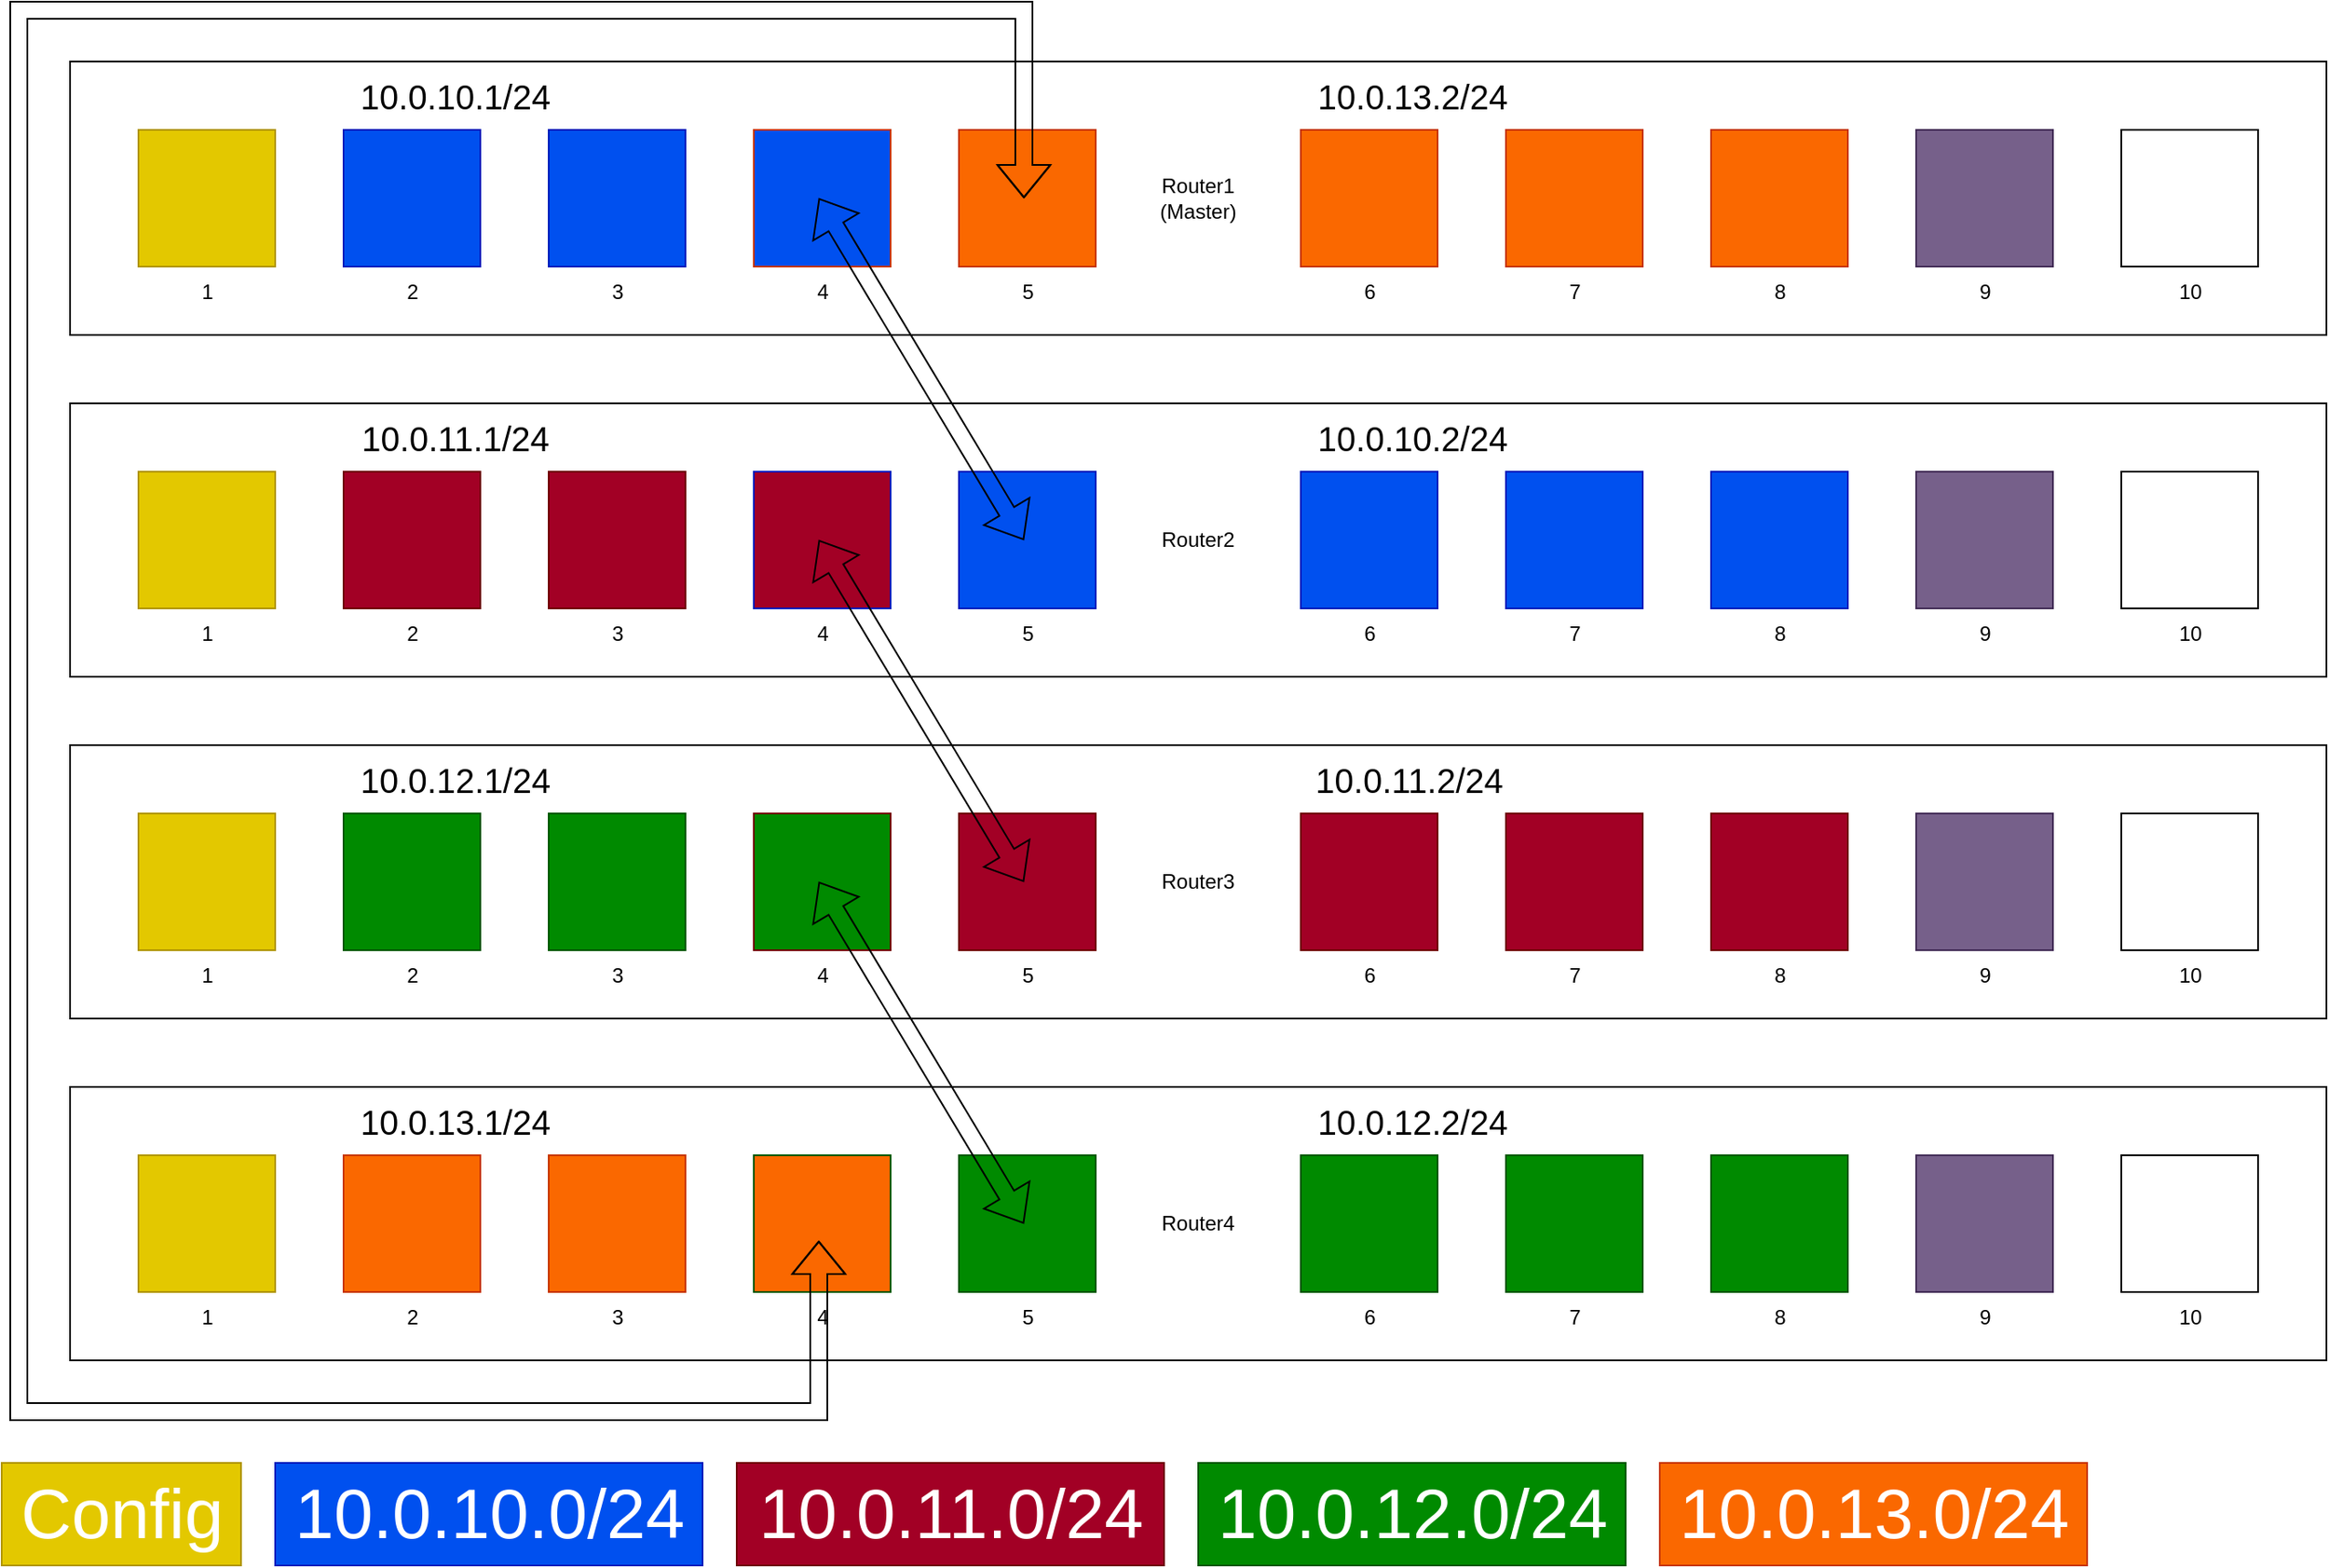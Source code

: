 <mxfile version="23.1.5" type="device">
  <diagram name="Seite-1" id="_wuY2rkhrtU45ImOQ87m">
    <mxGraphModel dx="1881" dy="1902" grid="1" gridSize="10" guides="1" tooltips="1" connect="1" arrows="1" fold="1" page="1" pageScale="1" pageWidth="827" pageHeight="1169" math="0" shadow="0">
      <root>
        <mxCell id="0" />
        <mxCell id="1" parent="0" />
        <mxCell id="zVq3PmwkcnL-uLRDvAJg-95" value="" style="group" parent="1" vertex="1" connectable="0">
          <mxGeometry y="600" width="1320" height="160" as="geometry" />
        </mxCell>
        <mxCell id="zVq3PmwkcnL-uLRDvAJg-96" value="Router4" style="rounded=0;whiteSpace=wrap;html=1;" parent="zVq3PmwkcnL-uLRDvAJg-95" vertex="1">
          <mxGeometry width="1320" height="160" as="geometry" />
        </mxCell>
        <mxCell id="zVq3PmwkcnL-uLRDvAJg-97" value="" style="rounded=0;whiteSpace=wrap;html=1;fillColor=#e3c800;fontColor=#000000;strokeColor=#B09500;" parent="zVq3PmwkcnL-uLRDvAJg-95" vertex="1">
          <mxGeometry x="40" y="40" width="80" height="80" as="geometry" />
        </mxCell>
        <mxCell id="zVq3PmwkcnL-uLRDvAJg-98" value="" style="rounded=0;whiteSpace=wrap;html=1;fillColor=#FA6800;fontColor=#000000;strokeColor=#C73500;" parent="zVq3PmwkcnL-uLRDvAJg-95" vertex="1">
          <mxGeometry x="160" y="40" width="80" height="80" as="geometry" />
        </mxCell>
        <mxCell id="zVq3PmwkcnL-uLRDvAJg-99" value="" style="rounded=0;whiteSpace=wrap;html=1;fillColor=#FA6800;fontColor=#000000;strokeColor=#C73500;" parent="zVq3PmwkcnL-uLRDvAJg-95" vertex="1">
          <mxGeometry x="280" y="40" width="80" height="80" as="geometry" />
        </mxCell>
        <mxCell id="zVq3PmwkcnL-uLRDvAJg-100" value="" style="rounded=0;whiteSpace=wrap;html=1;fillColor=#FA6800;fontColor=#ffffff;strokeColor=#005700;" parent="zVq3PmwkcnL-uLRDvAJg-95" vertex="1">
          <mxGeometry x="400" y="40" width="80" height="80" as="geometry" />
        </mxCell>
        <mxCell id="zVq3PmwkcnL-uLRDvAJg-101" value="" style="rounded=0;whiteSpace=wrap;html=1;fillColor=#008A00;fontColor=#ffffff;strokeColor=#005700;" parent="zVq3PmwkcnL-uLRDvAJg-95" vertex="1">
          <mxGeometry x="520" y="40" width="80" height="80" as="geometry" />
        </mxCell>
        <mxCell id="zVq3PmwkcnL-uLRDvAJg-102" value="" style="rounded=0;whiteSpace=wrap;html=1;fillColor=#008A00;fontColor=#ffffff;strokeColor=#005700;" parent="zVq3PmwkcnL-uLRDvAJg-95" vertex="1">
          <mxGeometry x="720" y="40" width="80" height="80" as="geometry" />
        </mxCell>
        <mxCell id="zVq3PmwkcnL-uLRDvAJg-103" value="" style="rounded=0;whiteSpace=wrap;html=1;fillColor=#008a00;fontColor=#ffffff;strokeColor=#005700;" parent="zVq3PmwkcnL-uLRDvAJg-95" vertex="1">
          <mxGeometry x="840" y="40" width="80" height="80" as="geometry" />
        </mxCell>
        <mxCell id="zVq3PmwkcnL-uLRDvAJg-104" value="" style="rounded=0;whiteSpace=wrap;html=1;fillColor=#008a00;fontColor=#ffffff;strokeColor=#005700;" parent="zVq3PmwkcnL-uLRDvAJg-95" vertex="1">
          <mxGeometry x="960" y="40" width="80" height="80" as="geometry" />
        </mxCell>
        <mxCell id="zVq3PmwkcnL-uLRDvAJg-105" value="" style="rounded=0;whiteSpace=wrap;html=1;fillColor=#76608a;fontColor=#ffffff;strokeColor=#432D57;" parent="zVq3PmwkcnL-uLRDvAJg-95" vertex="1">
          <mxGeometry x="1080" y="40" width="80" height="80" as="geometry" />
        </mxCell>
        <mxCell id="zVq3PmwkcnL-uLRDvAJg-106" value="" style="rounded=0;whiteSpace=wrap;html=1;" parent="zVq3PmwkcnL-uLRDvAJg-95" vertex="1">
          <mxGeometry x="1200" y="40" width="80" height="80" as="geometry" />
        </mxCell>
        <mxCell id="zVq3PmwkcnL-uLRDvAJg-107" value="1" style="text;html=1;align=center;verticalAlign=middle;resizable=0;points=[];autosize=1;strokeColor=none;fillColor=none;" parent="zVq3PmwkcnL-uLRDvAJg-95" vertex="1">
          <mxGeometry x="65" y="120" width="30" height="30" as="geometry" />
        </mxCell>
        <mxCell id="zVq3PmwkcnL-uLRDvAJg-108" value="2" style="text;html=1;align=center;verticalAlign=middle;resizable=0;points=[];autosize=1;strokeColor=none;fillColor=none;" parent="zVq3PmwkcnL-uLRDvAJg-95" vertex="1">
          <mxGeometry x="185" y="120" width="30" height="30" as="geometry" />
        </mxCell>
        <mxCell id="zVq3PmwkcnL-uLRDvAJg-109" value="3" style="text;html=1;align=center;verticalAlign=middle;resizable=0;points=[];autosize=1;strokeColor=none;fillColor=none;" parent="zVq3PmwkcnL-uLRDvAJg-95" vertex="1">
          <mxGeometry x="305" y="120" width="30" height="30" as="geometry" />
        </mxCell>
        <mxCell id="zVq3PmwkcnL-uLRDvAJg-110" value="4" style="text;html=1;align=center;verticalAlign=middle;resizable=0;points=[];autosize=1;strokeColor=none;fillColor=none;" parent="zVq3PmwkcnL-uLRDvAJg-95" vertex="1">
          <mxGeometry x="425" y="120" width="30" height="30" as="geometry" />
        </mxCell>
        <mxCell id="zVq3PmwkcnL-uLRDvAJg-111" value="5" style="text;html=1;align=center;verticalAlign=middle;resizable=0;points=[];autosize=1;strokeColor=none;fillColor=none;" parent="zVq3PmwkcnL-uLRDvAJg-95" vertex="1">
          <mxGeometry x="545" y="120" width="30" height="30" as="geometry" />
        </mxCell>
        <mxCell id="zVq3PmwkcnL-uLRDvAJg-112" value="6" style="text;html=1;align=center;verticalAlign=middle;resizable=0;points=[];autosize=1;strokeColor=none;fillColor=none;" parent="zVq3PmwkcnL-uLRDvAJg-95" vertex="1">
          <mxGeometry x="745" y="120" width="30" height="30" as="geometry" />
        </mxCell>
        <mxCell id="zVq3PmwkcnL-uLRDvAJg-113" value="7" style="text;html=1;align=center;verticalAlign=middle;resizable=0;points=[];autosize=1;strokeColor=none;fillColor=none;" parent="zVq3PmwkcnL-uLRDvAJg-95" vertex="1">
          <mxGeometry x="865" y="120" width="30" height="30" as="geometry" />
        </mxCell>
        <mxCell id="zVq3PmwkcnL-uLRDvAJg-114" value="8" style="text;html=1;align=center;verticalAlign=middle;resizable=0;points=[];autosize=1;strokeColor=none;fillColor=none;" parent="zVq3PmwkcnL-uLRDvAJg-95" vertex="1">
          <mxGeometry x="985" y="120" width="30" height="30" as="geometry" />
        </mxCell>
        <mxCell id="zVq3PmwkcnL-uLRDvAJg-115" value="9" style="text;html=1;align=center;verticalAlign=middle;resizable=0;points=[];autosize=1;strokeColor=none;fillColor=none;" parent="zVq3PmwkcnL-uLRDvAJg-95" vertex="1">
          <mxGeometry x="1105" y="120" width="30" height="30" as="geometry" />
        </mxCell>
        <mxCell id="zVq3PmwkcnL-uLRDvAJg-116" value="10" style="text;html=1;align=center;verticalAlign=middle;resizable=0;points=[];autosize=1;strokeColor=none;fillColor=none;" parent="zVq3PmwkcnL-uLRDvAJg-95" vertex="1">
          <mxGeometry x="1220" y="120" width="40" height="30" as="geometry" />
        </mxCell>
        <mxCell id="zVq3PmwkcnL-uLRDvAJg-170" value="&lt;span style=&quot;font-size: 20px;&quot;&gt;10.0.13.1/24&lt;/span&gt;" style="text;html=1;align=center;verticalAlign=middle;resizable=0;points=[];autosize=1;strokeColor=none;fillColor=none;" parent="zVq3PmwkcnL-uLRDvAJg-95" vertex="1">
          <mxGeometry x="160" width="130" height="40" as="geometry" />
        </mxCell>
        <mxCell id="zVq3PmwkcnL-uLRDvAJg-172" value="&lt;span style=&quot;font-size: 20px;&quot;&gt;10.0.12.2/24&lt;/span&gt;" style="text;html=1;align=center;verticalAlign=middle;resizable=0;points=[];autosize=1;strokeColor=none;fillColor=none;" parent="zVq3PmwkcnL-uLRDvAJg-95" vertex="1">
          <mxGeometry x="720" width="130" height="40" as="geometry" />
        </mxCell>
        <mxCell id="zVq3PmwkcnL-uLRDvAJg-117" value="" style="group;fillColor=#76608a;fontColor=#ffffff;strokeColor=#432D57;" parent="1" vertex="1" connectable="0">
          <mxGeometry y="400" width="1320" height="160" as="geometry" />
        </mxCell>
        <mxCell id="zVq3PmwkcnL-uLRDvAJg-118" value="Router3" style="rounded=0;whiteSpace=wrap;html=1;" parent="zVq3PmwkcnL-uLRDvAJg-117" vertex="1">
          <mxGeometry width="1320" height="160" as="geometry" />
        </mxCell>
        <mxCell id="zVq3PmwkcnL-uLRDvAJg-119" value="" style="rounded=0;whiteSpace=wrap;html=1;fillColor=#e3c800;fontColor=#000000;strokeColor=#B09500;" parent="zVq3PmwkcnL-uLRDvAJg-117" vertex="1">
          <mxGeometry x="40" y="40" width="80" height="80" as="geometry" />
        </mxCell>
        <mxCell id="zVq3PmwkcnL-uLRDvAJg-120" value="" style="rounded=0;whiteSpace=wrap;html=1;fillColor=#008A00;fontColor=#ffffff;strokeColor=#005700;" parent="zVq3PmwkcnL-uLRDvAJg-117" vertex="1">
          <mxGeometry x="160" y="40" width="80" height="80" as="geometry" />
        </mxCell>
        <mxCell id="zVq3PmwkcnL-uLRDvAJg-121" value="" style="rounded=0;whiteSpace=wrap;html=1;fillColor=#008A00;fontColor=#ffffff;strokeColor=#005700;" parent="zVq3PmwkcnL-uLRDvAJg-117" vertex="1">
          <mxGeometry x="280" y="40" width="80" height="80" as="geometry" />
        </mxCell>
        <mxCell id="zVq3PmwkcnL-uLRDvAJg-122" value="" style="rounded=0;whiteSpace=wrap;html=1;fillColor=#008A00;fontColor=#ffffff;strokeColor=#6F0000;" parent="zVq3PmwkcnL-uLRDvAJg-117" vertex="1">
          <mxGeometry x="400" y="40" width="80" height="80" as="geometry" />
        </mxCell>
        <mxCell id="zVq3PmwkcnL-uLRDvAJg-123" value="" style="rounded=0;whiteSpace=wrap;html=1;fillColor=#A20025;fontColor=#ffffff;strokeColor=#6F0000;" parent="zVq3PmwkcnL-uLRDvAJg-117" vertex="1">
          <mxGeometry x="520" y="40" width="80" height="80" as="geometry" />
        </mxCell>
        <mxCell id="zVq3PmwkcnL-uLRDvAJg-124" value="" style="rounded=0;whiteSpace=wrap;html=1;fillColor=#A20025;fontColor=#ffffff;strokeColor=#6F0000;" parent="zVq3PmwkcnL-uLRDvAJg-117" vertex="1">
          <mxGeometry x="720" y="40" width="80" height="80" as="geometry" />
        </mxCell>
        <mxCell id="zVq3PmwkcnL-uLRDvAJg-125" value="" style="rounded=0;whiteSpace=wrap;html=1;fillColor=#a20025;fontColor=#ffffff;strokeColor=#6F0000;" parent="zVq3PmwkcnL-uLRDvAJg-117" vertex="1">
          <mxGeometry x="840" y="40" width="80" height="80" as="geometry" />
        </mxCell>
        <mxCell id="zVq3PmwkcnL-uLRDvAJg-126" value="" style="rounded=0;whiteSpace=wrap;html=1;fillColor=#a20025;fontColor=#ffffff;strokeColor=#6F0000;" parent="zVq3PmwkcnL-uLRDvAJg-117" vertex="1">
          <mxGeometry x="960" y="40" width="80" height="80" as="geometry" />
        </mxCell>
        <mxCell id="zVq3PmwkcnL-uLRDvAJg-127" value="" style="rounded=0;whiteSpace=wrap;html=1;fillColor=#76608a;fontColor=#ffffff;strokeColor=#432D57;" parent="zVq3PmwkcnL-uLRDvAJg-117" vertex="1">
          <mxGeometry x="1080" y="40" width="80" height="80" as="geometry" />
        </mxCell>
        <mxCell id="zVq3PmwkcnL-uLRDvAJg-128" value="" style="rounded=0;whiteSpace=wrap;html=1;" parent="zVq3PmwkcnL-uLRDvAJg-117" vertex="1">
          <mxGeometry x="1200" y="40" width="80" height="80" as="geometry" />
        </mxCell>
        <mxCell id="zVq3PmwkcnL-uLRDvAJg-129" value="1" style="text;html=1;align=center;verticalAlign=middle;resizable=0;points=[];autosize=1;strokeColor=none;fillColor=none;" parent="zVq3PmwkcnL-uLRDvAJg-117" vertex="1">
          <mxGeometry x="65" y="120" width="30" height="30" as="geometry" />
        </mxCell>
        <mxCell id="zVq3PmwkcnL-uLRDvAJg-130" value="2" style="text;html=1;align=center;verticalAlign=middle;resizable=0;points=[];autosize=1;strokeColor=none;fillColor=none;" parent="zVq3PmwkcnL-uLRDvAJg-117" vertex="1">
          <mxGeometry x="185" y="120" width="30" height="30" as="geometry" />
        </mxCell>
        <mxCell id="zVq3PmwkcnL-uLRDvAJg-131" value="3" style="text;html=1;align=center;verticalAlign=middle;resizable=0;points=[];autosize=1;strokeColor=none;fillColor=none;" parent="zVq3PmwkcnL-uLRDvAJg-117" vertex="1">
          <mxGeometry x="305" y="120" width="30" height="30" as="geometry" />
        </mxCell>
        <mxCell id="zVq3PmwkcnL-uLRDvAJg-132" value="4" style="text;html=1;align=center;verticalAlign=middle;resizable=0;points=[];autosize=1;strokeColor=none;fillColor=none;" parent="zVq3PmwkcnL-uLRDvAJg-117" vertex="1">
          <mxGeometry x="425" y="120" width="30" height="30" as="geometry" />
        </mxCell>
        <mxCell id="zVq3PmwkcnL-uLRDvAJg-133" value="5" style="text;html=1;align=center;verticalAlign=middle;resizable=0;points=[];autosize=1;strokeColor=none;fillColor=none;" parent="zVq3PmwkcnL-uLRDvAJg-117" vertex="1">
          <mxGeometry x="545" y="120" width="30" height="30" as="geometry" />
        </mxCell>
        <mxCell id="zVq3PmwkcnL-uLRDvAJg-134" value="6" style="text;html=1;align=center;verticalAlign=middle;resizable=0;points=[];autosize=1;strokeColor=none;fillColor=none;" parent="zVq3PmwkcnL-uLRDvAJg-117" vertex="1">
          <mxGeometry x="745" y="120" width="30" height="30" as="geometry" />
        </mxCell>
        <mxCell id="zVq3PmwkcnL-uLRDvAJg-135" value="7" style="text;html=1;align=center;verticalAlign=middle;resizable=0;points=[];autosize=1;strokeColor=none;fillColor=none;" parent="zVq3PmwkcnL-uLRDvAJg-117" vertex="1">
          <mxGeometry x="865" y="120" width="30" height="30" as="geometry" />
        </mxCell>
        <mxCell id="zVq3PmwkcnL-uLRDvAJg-136" value="8" style="text;html=1;align=center;verticalAlign=middle;resizable=0;points=[];autosize=1;strokeColor=none;fillColor=none;" parent="zVq3PmwkcnL-uLRDvAJg-117" vertex="1">
          <mxGeometry x="985" y="120" width="30" height="30" as="geometry" />
        </mxCell>
        <mxCell id="zVq3PmwkcnL-uLRDvAJg-137" value="9" style="text;html=1;align=center;verticalAlign=middle;resizable=0;points=[];autosize=1;strokeColor=none;fillColor=none;" parent="zVq3PmwkcnL-uLRDvAJg-117" vertex="1">
          <mxGeometry x="1105" y="120" width="30" height="30" as="geometry" />
        </mxCell>
        <mxCell id="zVq3PmwkcnL-uLRDvAJg-138" value="10" style="text;html=1;align=center;verticalAlign=middle;resizable=0;points=[];autosize=1;strokeColor=none;fillColor=none;" parent="zVq3PmwkcnL-uLRDvAJg-117" vertex="1">
          <mxGeometry x="1220" y="120" width="40" height="30" as="geometry" />
        </mxCell>
        <mxCell id="zVq3PmwkcnL-uLRDvAJg-169" value="&lt;span style=&quot;font-size: 20px;&quot;&gt;10.0.12.1/24&lt;/span&gt;" style="text;html=1;align=center;verticalAlign=middle;resizable=0;points=[];autosize=1;strokeColor=none;fillColor=none;" parent="zVq3PmwkcnL-uLRDvAJg-117" vertex="1">
          <mxGeometry x="160" width="130" height="40" as="geometry" />
        </mxCell>
        <mxCell id="zVq3PmwkcnL-uLRDvAJg-171" value="&lt;span style=&quot;font-size: 20px;&quot;&gt;10.0.11.2/24&lt;/span&gt;" style="text;html=1;align=center;verticalAlign=middle;resizable=0;points=[];autosize=1;strokeColor=none;fillColor=none;" parent="zVq3PmwkcnL-uLRDvAJg-117" vertex="1">
          <mxGeometry x="718" width="130" height="40" as="geometry" />
        </mxCell>
        <mxCell id="zVq3PmwkcnL-uLRDvAJg-139" value="" style="group" parent="1" vertex="1" connectable="0">
          <mxGeometry y="200" width="1320" height="160" as="geometry" />
        </mxCell>
        <mxCell id="zVq3PmwkcnL-uLRDvAJg-140" value="Router2" style="rounded=0;whiteSpace=wrap;html=1;" parent="zVq3PmwkcnL-uLRDvAJg-139" vertex="1">
          <mxGeometry width="1320" height="160" as="geometry" />
        </mxCell>
        <mxCell id="zVq3PmwkcnL-uLRDvAJg-141" value="" style="rounded=0;whiteSpace=wrap;html=1;fillColor=#e3c800;fontColor=#000000;strokeColor=#B09500;" parent="zVq3PmwkcnL-uLRDvAJg-139" vertex="1">
          <mxGeometry x="40" y="40" width="80" height="80" as="geometry" />
        </mxCell>
        <mxCell id="zVq3PmwkcnL-uLRDvAJg-142" value="" style="rounded=0;whiteSpace=wrap;html=1;fillColor=#A20025;fontColor=#ffffff;strokeColor=#6F0000;" parent="zVq3PmwkcnL-uLRDvAJg-139" vertex="1">
          <mxGeometry x="160" y="40" width="80" height="80" as="geometry" />
        </mxCell>
        <mxCell id="zVq3PmwkcnL-uLRDvAJg-143" value="" style="rounded=0;whiteSpace=wrap;html=1;fillColor=#A20025;fontColor=#ffffff;strokeColor=#6F0000;" parent="zVq3PmwkcnL-uLRDvAJg-139" vertex="1">
          <mxGeometry x="280" y="40" width="80" height="80" as="geometry" />
        </mxCell>
        <mxCell id="zVq3PmwkcnL-uLRDvAJg-144" value="" style="rounded=0;whiteSpace=wrap;html=1;fillColor=#A20025;fontColor=#ffffff;strokeColor=#001DBC;" parent="zVq3PmwkcnL-uLRDvAJg-139" vertex="1">
          <mxGeometry x="400" y="40" width="80" height="80" as="geometry" />
        </mxCell>
        <mxCell id="zVq3PmwkcnL-uLRDvAJg-145" value="" style="rounded=0;whiteSpace=wrap;html=1;fillColor=#0050EF;fontColor=#ffffff;strokeColor=#001DBC;" parent="zVq3PmwkcnL-uLRDvAJg-139" vertex="1">
          <mxGeometry x="520" y="40" width="80" height="80" as="geometry" />
        </mxCell>
        <mxCell id="zVq3PmwkcnL-uLRDvAJg-146" value="" style="rounded=0;whiteSpace=wrap;html=1;fillColor=#0050EF;fontColor=#ffffff;strokeColor=#001DBC;" parent="zVq3PmwkcnL-uLRDvAJg-139" vertex="1">
          <mxGeometry x="720" y="40" width="80" height="80" as="geometry" />
        </mxCell>
        <mxCell id="zVq3PmwkcnL-uLRDvAJg-147" value="" style="rounded=0;whiteSpace=wrap;html=1;fillColor=#0050ef;fontColor=#ffffff;strokeColor=#001DBC;" parent="zVq3PmwkcnL-uLRDvAJg-139" vertex="1">
          <mxGeometry x="840" y="40" width="80" height="80" as="geometry" />
        </mxCell>
        <mxCell id="zVq3PmwkcnL-uLRDvAJg-148" value="" style="rounded=0;whiteSpace=wrap;html=1;fillColor=#0050ef;fontColor=#ffffff;strokeColor=#001DBC;" parent="zVq3PmwkcnL-uLRDvAJg-139" vertex="1">
          <mxGeometry x="960" y="40" width="80" height="80" as="geometry" />
        </mxCell>
        <mxCell id="zVq3PmwkcnL-uLRDvAJg-149" value="" style="rounded=0;whiteSpace=wrap;html=1;fillColor=#76608a;fontColor=#ffffff;strokeColor=#432D57;" parent="zVq3PmwkcnL-uLRDvAJg-139" vertex="1">
          <mxGeometry x="1080" y="40" width="80" height="80" as="geometry" />
        </mxCell>
        <mxCell id="zVq3PmwkcnL-uLRDvAJg-150" value="" style="rounded=0;whiteSpace=wrap;html=1;" parent="zVq3PmwkcnL-uLRDvAJg-139" vertex="1">
          <mxGeometry x="1200" y="40" width="80" height="80" as="geometry" />
        </mxCell>
        <mxCell id="zVq3PmwkcnL-uLRDvAJg-151" value="1" style="text;html=1;align=center;verticalAlign=middle;resizable=0;points=[];autosize=1;strokeColor=none;fillColor=none;" parent="zVq3PmwkcnL-uLRDvAJg-139" vertex="1">
          <mxGeometry x="65" y="120" width="30" height="30" as="geometry" />
        </mxCell>
        <mxCell id="zVq3PmwkcnL-uLRDvAJg-152" value="2" style="text;html=1;align=center;verticalAlign=middle;resizable=0;points=[];autosize=1;strokeColor=none;fillColor=none;" parent="zVq3PmwkcnL-uLRDvAJg-139" vertex="1">
          <mxGeometry x="185" y="120" width="30" height="30" as="geometry" />
        </mxCell>
        <mxCell id="zVq3PmwkcnL-uLRDvAJg-153" value="3" style="text;html=1;align=center;verticalAlign=middle;resizable=0;points=[];autosize=1;strokeColor=none;fillColor=none;" parent="zVq3PmwkcnL-uLRDvAJg-139" vertex="1">
          <mxGeometry x="305" y="120" width="30" height="30" as="geometry" />
        </mxCell>
        <mxCell id="zVq3PmwkcnL-uLRDvAJg-154" value="4" style="text;html=1;align=center;verticalAlign=middle;resizable=0;points=[];autosize=1;strokeColor=none;fillColor=none;" parent="zVq3PmwkcnL-uLRDvAJg-139" vertex="1">
          <mxGeometry x="425" y="120" width="30" height="30" as="geometry" />
        </mxCell>
        <mxCell id="zVq3PmwkcnL-uLRDvAJg-155" value="5" style="text;html=1;align=center;verticalAlign=middle;resizable=0;points=[];autosize=1;strokeColor=none;fillColor=none;" parent="zVq3PmwkcnL-uLRDvAJg-139" vertex="1">
          <mxGeometry x="545" y="120" width="30" height="30" as="geometry" />
        </mxCell>
        <mxCell id="zVq3PmwkcnL-uLRDvAJg-156" value="6" style="text;html=1;align=center;verticalAlign=middle;resizable=0;points=[];autosize=1;strokeColor=none;fillColor=none;" parent="zVq3PmwkcnL-uLRDvAJg-139" vertex="1">
          <mxGeometry x="745" y="120" width="30" height="30" as="geometry" />
        </mxCell>
        <mxCell id="zVq3PmwkcnL-uLRDvAJg-157" value="7" style="text;html=1;align=center;verticalAlign=middle;resizable=0;points=[];autosize=1;strokeColor=none;fillColor=none;" parent="zVq3PmwkcnL-uLRDvAJg-139" vertex="1">
          <mxGeometry x="865" y="120" width="30" height="30" as="geometry" />
        </mxCell>
        <mxCell id="zVq3PmwkcnL-uLRDvAJg-158" value="8" style="text;html=1;align=center;verticalAlign=middle;resizable=0;points=[];autosize=1;strokeColor=none;fillColor=none;" parent="zVq3PmwkcnL-uLRDvAJg-139" vertex="1">
          <mxGeometry x="985" y="120" width="30" height="30" as="geometry" />
        </mxCell>
        <mxCell id="zVq3PmwkcnL-uLRDvAJg-159" value="9" style="text;html=1;align=center;verticalAlign=middle;resizable=0;points=[];autosize=1;strokeColor=none;fillColor=none;" parent="zVq3PmwkcnL-uLRDvAJg-139" vertex="1">
          <mxGeometry x="1105" y="120" width="30" height="30" as="geometry" />
        </mxCell>
        <mxCell id="zVq3PmwkcnL-uLRDvAJg-160" value="10" style="text;html=1;align=center;verticalAlign=middle;resizable=0;points=[];autosize=1;strokeColor=none;fillColor=none;" parent="zVq3PmwkcnL-uLRDvAJg-139" vertex="1">
          <mxGeometry x="1220" y="120" width="40" height="30" as="geometry" />
        </mxCell>
        <mxCell id="zVq3PmwkcnL-uLRDvAJg-168" value="&lt;span style=&quot;font-size: 20px;&quot;&gt;10.0.11.1/24&lt;/span&gt;" style="text;html=1;align=center;verticalAlign=middle;resizable=0;points=[];autosize=1;strokeColor=none;fillColor=none;" parent="zVq3PmwkcnL-uLRDvAJg-139" vertex="1">
          <mxGeometry x="160" width="130" height="40" as="geometry" />
        </mxCell>
        <mxCell id="zVq3PmwkcnL-uLRDvAJg-173" value="&lt;span style=&quot;font-size: 20px;&quot;&gt;10.0.10.2/24&lt;/span&gt;" style="text;html=1;align=center;verticalAlign=middle;resizable=0;points=[];autosize=1;strokeColor=none;fillColor=none;" parent="zVq3PmwkcnL-uLRDvAJg-139" vertex="1">
          <mxGeometry x="720" width="130" height="40" as="geometry" />
        </mxCell>
        <mxCell id="zVq3PmwkcnL-uLRDvAJg-24" value="" style="group" parent="1" vertex="1" connectable="0">
          <mxGeometry width="1320" height="640" as="geometry" />
        </mxCell>
        <mxCell id="zVq3PmwkcnL-uLRDvAJg-23" value="Router1&lt;br&gt;(Master)" style="rounded=0;whiteSpace=wrap;html=1;" parent="zVq3PmwkcnL-uLRDvAJg-24" vertex="1">
          <mxGeometry width="1320" height="160" as="geometry" />
        </mxCell>
        <mxCell id="zVq3PmwkcnL-uLRDvAJg-2" value="" style="rounded=0;whiteSpace=wrap;html=1;fillColor=#e3c800;fontColor=#000000;strokeColor=#B09500;" parent="zVq3PmwkcnL-uLRDvAJg-24" vertex="1">
          <mxGeometry x="40" y="40" width="80" height="80" as="geometry" />
        </mxCell>
        <mxCell id="zVq3PmwkcnL-uLRDvAJg-3" value="" style="rounded=0;whiteSpace=wrap;html=1;fillColor=#0050EF;fontColor=#ffffff;strokeColor=#001DBC;" parent="zVq3PmwkcnL-uLRDvAJg-24" vertex="1">
          <mxGeometry x="160" y="40" width="80" height="80" as="geometry" />
        </mxCell>
        <mxCell id="zVq3PmwkcnL-uLRDvAJg-4" value="" style="rounded=0;whiteSpace=wrap;html=1;fillColor=#0050EF;fontColor=#ffffff;strokeColor=#001DBC;" parent="zVq3PmwkcnL-uLRDvAJg-24" vertex="1">
          <mxGeometry x="280" y="40" width="80" height="80" as="geometry" />
        </mxCell>
        <mxCell id="zVq3PmwkcnL-uLRDvAJg-5" value="" style="rounded=0;whiteSpace=wrap;html=1;fillColor=#0050EF;fontColor=#000000;strokeColor=#C73500;" parent="zVq3PmwkcnL-uLRDvAJg-24" vertex="1">
          <mxGeometry x="400" y="40" width="80" height="80" as="geometry" />
        </mxCell>
        <mxCell id="zVq3PmwkcnL-uLRDvAJg-6" value="" style="rounded=0;whiteSpace=wrap;html=1;fillColor=#FA6800;fontColor=#000000;strokeColor=#C73500;" parent="zVq3PmwkcnL-uLRDvAJg-24" vertex="1">
          <mxGeometry x="520" y="40" width="80" height="80" as="geometry" />
        </mxCell>
        <mxCell id="zVq3PmwkcnL-uLRDvAJg-7" value="" style="rounded=0;whiteSpace=wrap;html=1;fillColor=#FA6800;fontColor=#000000;strokeColor=#C73500;" parent="zVq3PmwkcnL-uLRDvAJg-24" vertex="1">
          <mxGeometry x="720" y="40" width="80" height="80" as="geometry" />
        </mxCell>
        <mxCell id="zVq3PmwkcnL-uLRDvAJg-8" value="" style="rounded=0;whiteSpace=wrap;html=1;fillColor=#fa6800;fontColor=#000000;strokeColor=#C73500;" parent="zVq3PmwkcnL-uLRDvAJg-24" vertex="1">
          <mxGeometry x="840" y="40" width="80" height="80" as="geometry" />
        </mxCell>
        <mxCell id="zVq3PmwkcnL-uLRDvAJg-9" value="" style="rounded=0;whiteSpace=wrap;html=1;fillColor=#fa6800;fontColor=#000000;strokeColor=#C73500;" parent="zVq3PmwkcnL-uLRDvAJg-24" vertex="1">
          <mxGeometry x="960" y="40" width="80" height="80" as="geometry" />
        </mxCell>
        <mxCell id="zVq3PmwkcnL-uLRDvAJg-10" value="" style="rounded=0;whiteSpace=wrap;html=1;fillColor=#76608a;fontColor=#ffffff;strokeColor=#432D57;" parent="zVq3PmwkcnL-uLRDvAJg-24" vertex="1">
          <mxGeometry x="1080" y="40" width="80" height="80" as="geometry" />
        </mxCell>
        <mxCell id="zVq3PmwkcnL-uLRDvAJg-11" value="" style="rounded=0;whiteSpace=wrap;html=1;" parent="zVq3PmwkcnL-uLRDvAJg-24" vertex="1">
          <mxGeometry x="1200" y="40" width="80" height="80" as="geometry" />
        </mxCell>
        <mxCell id="zVq3PmwkcnL-uLRDvAJg-12" value="1" style="text;html=1;align=center;verticalAlign=middle;resizable=0;points=[];autosize=1;strokeColor=none;fillColor=none;" parent="zVq3PmwkcnL-uLRDvAJg-24" vertex="1">
          <mxGeometry x="65" y="120" width="30" height="30" as="geometry" />
        </mxCell>
        <mxCell id="zVq3PmwkcnL-uLRDvAJg-14" value="2" style="text;html=1;align=center;verticalAlign=middle;resizable=0;points=[];autosize=1;strokeColor=none;fillColor=none;" parent="zVq3PmwkcnL-uLRDvAJg-24" vertex="1">
          <mxGeometry x="185" y="120" width="30" height="30" as="geometry" />
        </mxCell>
        <mxCell id="zVq3PmwkcnL-uLRDvAJg-15" value="3" style="text;html=1;align=center;verticalAlign=middle;resizable=0;points=[];autosize=1;strokeColor=none;fillColor=none;" parent="zVq3PmwkcnL-uLRDvAJg-24" vertex="1">
          <mxGeometry x="305" y="120" width="30" height="30" as="geometry" />
        </mxCell>
        <mxCell id="zVq3PmwkcnL-uLRDvAJg-16" value="4" style="text;html=1;align=center;verticalAlign=middle;resizable=0;points=[];autosize=1;strokeColor=none;fillColor=none;" parent="zVq3PmwkcnL-uLRDvAJg-24" vertex="1">
          <mxGeometry x="425" y="120" width="30" height="30" as="geometry" />
        </mxCell>
        <mxCell id="zVq3PmwkcnL-uLRDvAJg-17" value="5" style="text;html=1;align=center;verticalAlign=middle;resizable=0;points=[];autosize=1;strokeColor=none;fillColor=none;" parent="zVq3PmwkcnL-uLRDvAJg-24" vertex="1">
          <mxGeometry x="545" y="120" width="30" height="30" as="geometry" />
        </mxCell>
        <mxCell id="zVq3PmwkcnL-uLRDvAJg-18" value="6" style="text;html=1;align=center;verticalAlign=middle;resizable=0;points=[];autosize=1;strokeColor=none;fillColor=none;" parent="zVq3PmwkcnL-uLRDvAJg-24" vertex="1">
          <mxGeometry x="745" y="120" width="30" height="30" as="geometry" />
        </mxCell>
        <mxCell id="zVq3PmwkcnL-uLRDvAJg-19" value="7" style="text;html=1;align=center;verticalAlign=middle;resizable=0;points=[];autosize=1;strokeColor=none;fillColor=none;" parent="zVq3PmwkcnL-uLRDvAJg-24" vertex="1">
          <mxGeometry x="865" y="120" width="30" height="30" as="geometry" />
        </mxCell>
        <mxCell id="zVq3PmwkcnL-uLRDvAJg-20" value="8" style="text;html=1;align=center;verticalAlign=middle;resizable=0;points=[];autosize=1;strokeColor=none;fillColor=none;" parent="zVq3PmwkcnL-uLRDvAJg-24" vertex="1">
          <mxGeometry x="985" y="120" width="30" height="30" as="geometry" />
        </mxCell>
        <mxCell id="zVq3PmwkcnL-uLRDvAJg-21" value="9" style="text;html=1;align=center;verticalAlign=middle;resizable=0;points=[];autosize=1;strokeColor=none;fillColor=none;" parent="zVq3PmwkcnL-uLRDvAJg-24" vertex="1">
          <mxGeometry x="1105" y="120" width="30" height="30" as="geometry" />
        </mxCell>
        <mxCell id="zVq3PmwkcnL-uLRDvAJg-22" value="10" style="text;html=1;align=center;verticalAlign=middle;resizable=0;points=[];autosize=1;strokeColor=none;fillColor=none;" parent="zVq3PmwkcnL-uLRDvAJg-24" vertex="1">
          <mxGeometry x="1220" y="120" width="40" height="30" as="geometry" />
        </mxCell>
        <mxCell id="zVq3PmwkcnL-uLRDvAJg-167" value="&lt;span style=&quot;font-size: 20px;&quot;&gt;10.0.10.1/24&lt;/span&gt;" style="text;html=1;align=center;verticalAlign=middle;resizable=0;points=[];autosize=1;strokeColor=none;fillColor=none;" parent="zVq3PmwkcnL-uLRDvAJg-24" vertex="1">
          <mxGeometry x="160" width="130" height="40" as="geometry" />
        </mxCell>
        <mxCell id="zVq3PmwkcnL-uLRDvAJg-174" value="&lt;span style=&quot;font-size: 20px;&quot;&gt;10.0.13.2/24&lt;/span&gt;" style="text;html=1;align=center;verticalAlign=middle;resizable=0;points=[];autosize=1;strokeColor=none;fillColor=none;" parent="zVq3PmwkcnL-uLRDvAJg-24" vertex="1">
          <mxGeometry x="720" width="130" height="40" as="geometry" />
        </mxCell>
        <mxCell id="zVq3PmwkcnL-uLRDvAJg-166" value="" style="shape=flexArrow;endArrow=classic;startArrow=classic;html=1;rounded=0;edgeStyle=orthogonalEdgeStyle;entryX=0.5;entryY=0.625;entryDx=0;entryDy=0;entryPerimeter=0;exitX=0.5;exitY=0.5;exitDx=0;exitDy=0;exitPerimeter=0;" parent="zVq3PmwkcnL-uLRDvAJg-24" edge="1">
          <mxGeometry width="100" height="100" relative="1" as="geometry">
            <mxPoint x="558" y="80" as="sourcePoint" />
            <mxPoint x="438" y="690" as="targetPoint" />
            <Array as="points">
              <mxPoint x="558" y="-30" />
              <mxPoint x="-30" y="-30" />
              <mxPoint x="-30" y="790" />
              <mxPoint x="438" y="790" />
            </Array>
          </mxGeometry>
        </mxCell>
        <mxCell id="zVq3PmwkcnL-uLRDvAJg-162" value="" style="shape=flexArrow;endArrow=classic;startArrow=classic;html=1;rounded=0;exitX=0.5;exitY=0.5;exitDx=0;exitDy=0;exitPerimeter=0;" parent="zVq3PmwkcnL-uLRDvAJg-24" edge="1">
          <mxGeometry width="100" height="100" relative="1" as="geometry">
            <mxPoint x="558" y="480" as="sourcePoint" />
            <mxPoint x="438" y="280" as="targetPoint" />
          </mxGeometry>
        </mxCell>
        <mxCell id="zVq3PmwkcnL-uLRDvAJg-163" value="" style="shape=flexArrow;endArrow=classic;startArrow=classic;html=1;rounded=0;exitX=0.5;exitY=0.5;exitDx=0;exitDy=0;exitPerimeter=0;" parent="zVq3PmwkcnL-uLRDvAJg-24" edge="1">
          <mxGeometry width="100" height="100" relative="1" as="geometry">
            <mxPoint x="558" y="680" as="sourcePoint" />
            <mxPoint x="438" y="480" as="targetPoint" />
          </mxGeometry>
        </mxCell>
        <mxCell id="zVq3PmwkcnL-uLRDvAJg-161" value="" style="shape=flexArrow;endArrow=classic;startArrow=classic;html=1;rounded=0;exitX=0.5;exitY=0.5;exitDx=0;exitDy=0;exitPerimeter=0;" parent="zVq3PmwkcnL-uLRDvAJg-24" edge="1">
          <mxGeometry width="100" height="100" relative="1" as="geometry">
            <mxPoint x="558" y="280" as="sourcePoint" />
            <mxPoint x="438" y="80" as="targetPoint" />
          </mxGeometry>
        </mxCell>
        <mxCell id="zVq3PmwkcnL-uLRDvAJg-92" value="&lt;font color=&quot;#ffffff&quot; style=&quot;font-size: 41px;&quot;&gt;Config&lt;/font&gt;" style="text;html=1;align=center;verticalAlign=middle;resizable=0;points=[];autosize=1;strokeColor=#B09500;fillColor=#e3c800;fontColor=#000000;" parent="1" vertex="1">
          <mxGeometry x="-40" y="820" width="140" height="60" as="geometry" />
        </mxCell>
        <mxCell id="zVq3PmwkcnL-uLRDvAJg-175" value="&lt;font color=&quot;#ffffff&quot; style=&quot;font-size: 41px;&quot;&gt;10.0.10.0/24&lt;br&gt;&lt;/font&gt;" style="text;html=1;align=center;verticalAlign=middle;resizable=0;points=[];autosize=1;strokeColor=#001DBC;fillColor=#0050ef;fontColor=#ffffff;" parent="1" vertex="1">
          <mxGeometry x="120" y="820" width="250" height="60" as="geometry" />
        </mxCell>
        <mxCell id="zVq3PmwkcnL-uLRDvAJg-179" value="&lt;font color=&quot;#ffffff&quot; style=&quot;font-size: 41px;&quot;&gt;10.0.13.0/24&lt;br&gt;&lt;/font&gt;" style="text;html=1;align=center;verticalAlign=middle;resizable=0;points=[];autosize=1;strokeColor=#C73500;fillColor=#fa6800;fontColor=#000000;" parent="1" vertex="1">
          <mxGeometry x="930" y="820" width="250" height="60" as="geometry" />
        </mxCell>
        <mxCell id="zVq3PmwkcnL-uLRDvAJg-180" value="&lt;font color=&quot;#ffffff&quot; style=&quot;font-size: 41px;&quot;&gt;10.0.12.0/24&lt;br&gt;&lt;/font&gt;" style="text;html=1;align=center;verticalAlign=middle;resizable=0;points=[];autosize=1;strokeColor=#005700;fillColor=#008a00;fontColor=#ffffff;" parent="1" vertex="1">
          <mxGeometry x="660" y="820" width="250" height="60" as="geometry" />
        </mxCell>
        <mxCell id="zVq3PmwkcnL-uLRDvAJg-181" value="&lt;font color=&quot;#ffffff&quot; style=&quot;font-size: 41px;&quot;&gt;10.0.11.0/24&lt;br&gt;&lt;/font&gt;" style="text;html=1;align=center;verticalAlign=middle;resizable=0;points=[];autosize=1;strokeColor=#6F0000;fillColor=#a20025;fontColor=#ffffff;" parent="1" vertex="1">
          <mxGeometry x="390" y="820" width="250" height="60" as="geometry" />
        </mxCell>
      </root>
    </mxGraphModel>
  </diagram>
</mxfile>
